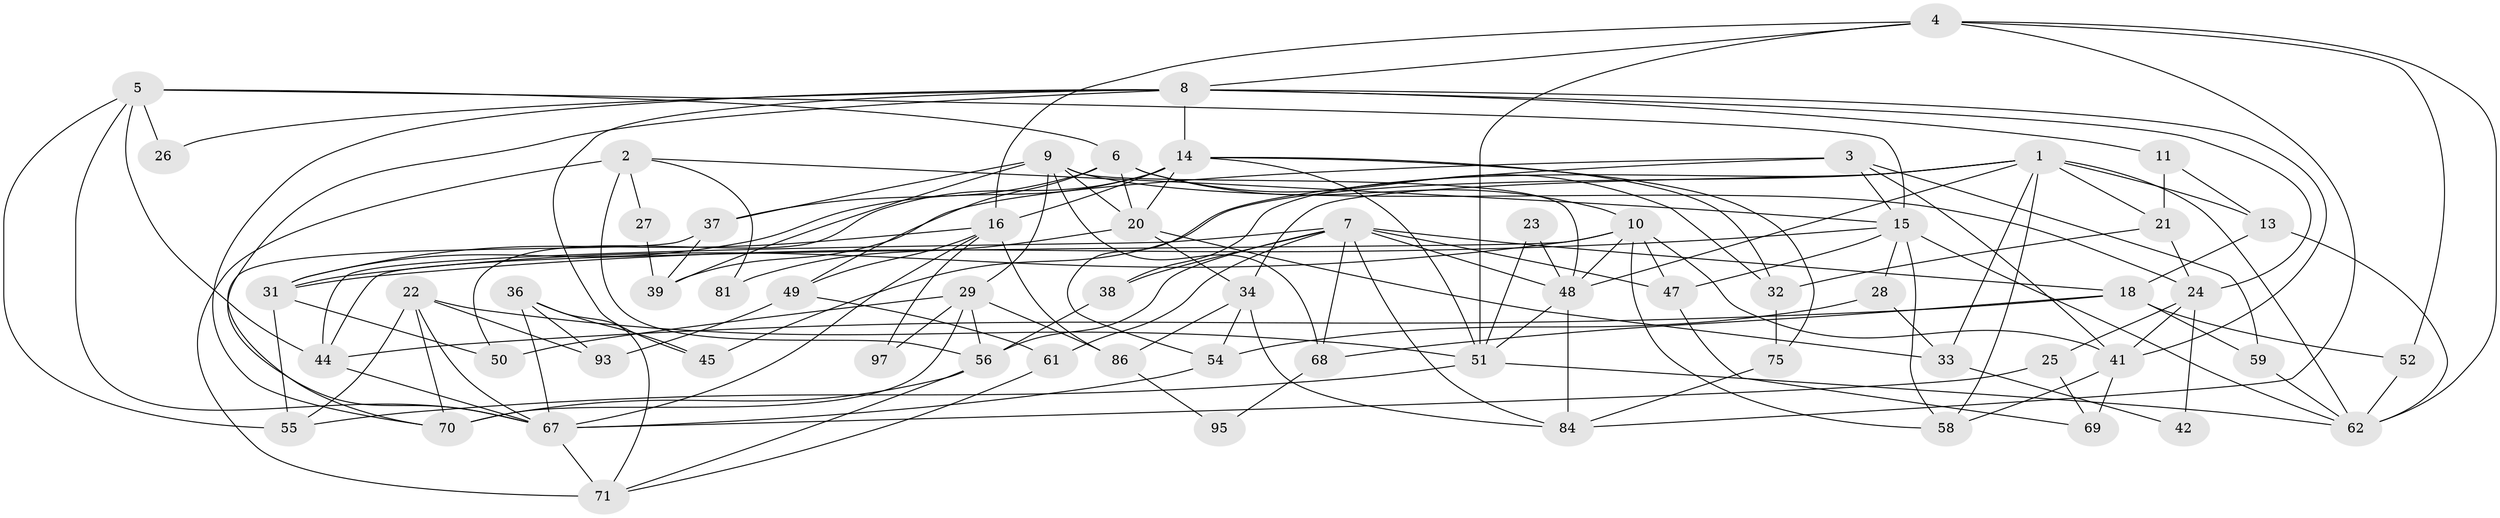 // original degree distribution, {4: 0.3711340206185567, 6: 0.061855670103092786, 5: 0.14432989690721648, 2: 0.12371134020618557, 7: 0.041237113402061855, 3: 0.23711340206185566, 9: 0.010309278350515464, 8: 0.010309278350515464}
// Generated by graph-tools (version 1.1) at 2025/11/02/27/25 16:11:17]
// undirected, 63 vertices, 150 edges
graph export_dot {
graph [start="1"]
  node [color=gray90,style=filled];
  1 [super="+12"];
  2;
  3;
  4 [super="+17"];
  5 [super="+57"];
  6 [super="+90"];
  7 [super="+43"];
  8 [super="+91"];
  9 [super="+19"];
  10 [super="+30"];
  11;
  13 [super="+73"];
  14 [super="+64"];
  15 [super="+83"];
  16 [super="+35"];
  18 [super="+80"];
  20 [super="+66"];
  21 [super="+65"];
  22 [super="+63"];
  23;
  24 [super="+40"];
  25;
  26;
  27;
  28 [super="+79"];
  29 [super="+77"];
  31 [super="+85"];
  32;
  33;
  34 [super="+46"];
  36;
  37 [super="+78"];
  38;
  39;
  41;
  42;
  44;
  45 [super="+53"];
  47;
  48 [super="+96"];
  49;
  50;
  51 [super="+82"];
  52;
  54 [super="+60"];
  55;
  56 [super="+76"];
  58;
  59;
  61;
  62 [super="+72"];
  67 [super="+94"];
  68;
  69 [super="+89"];
  70 [super="+87"];
  71 [super="+74"];
  75;
  81;
  84 [super="+88"];
  86 [super="+92"];
  93;
  95;
  97;
  1 -- 62 [weight=3];
  1 -- 58;
  1 -- 33;
  1 -- 34;
  1 -- 38;
  1 -- 13;
  1 -- 48;
  1 -- 21;
  1 -- 45;
  2 -- 56;
  2 -- 27;
  2 -- 71 [weight=2];
  2 -- 81;
  2 -- 15;
  3 -- 59;
  3 -- 41;
  3 -- 15;
  3 -- 39;
  3 -- 54;
  4 -- 51;
  4 -- 16;
  4 -- 52;
  4 -- 84;
  4 -- 8;
  4 -- 62;
  5 -- 67;
  5 -- 55;
  5 -- 26;
  5 -- 44;
  5 -- 15;
  5 -- 6;
  6 -- 32;
  6 -- 20;
  6 -- 37 [weight=2];
  6 -- 49;
  6 -- 10;
  7 -- 61;
  7 -- 38;
  7 -- 68;
  7 -- 18;
  7 -- 56;
  7 -- 44;
  7 -- 47;
  7 -- 48;
  7 -- 84;
  8 -- 24;
  8 -- 14;
  8 -- 26;
  8 -- 41;
  8 -- 45;
  8 -- 67;
  8 -- 11;
  8 -- 70;
  9 -- 29;
  9 -- 24;
  9 -- 48;
  9 -- 68;
  9 -- 20;
  9 -- 39;
  9 -- 37;
  10 -- 44;
  10 -- 58;
  10 -- 41;
  10 -- 48;
  10 -- 47;
  10 -- 31;
  11 -- 21;
  11 -- 13;
  13 -- 18;
  13 -- 62;
  14 -- 31;
  14 -- 75;
  14 -- 32;
  14 -- 50;
  14 -- 51;
  14 -- 20;
  14 -- 16;
  15 -- 58;
  15 -- 62;
  15 -- 47;
  15 -- 31;
  15 -- 28;
  16 -- 97;
  16 -- 86;
  16 -- 49;
  16 -- 67;
  16 -- 31;
  18 -- 52;
  18 -- 59;
  18 -- 68;
  18 -- 44;
  20 -- 81;
  20 -- 33;
  20 -- 34;
  21 -- 24;
  21 -- 32;
  22 -- 67;
  22 -- 51;
  22 -- 93;
  22 -- 55;
  22 -- 70;
  23 -- 48;
  23 -- 51;
  24 -- 25;
  24 -- 42;
  24 -- 41;
  25 -- 69;
  25 -- 67;
  27 -- 39;
  28 -- 33;
  28 -- 54 [weight=2];
  29 -- 70 [weight=2];
  29 -- 86 [weight=2];
  29 -- 97;
  29 -- 50;
  29 -- 56;
  31 -- 50;
  31 -- 55;
  32 -- 75;
  33 -- 42;
  34 -- 86;
  34 -- 84;
  34 -- 54;
  36 -- 67;
  36 -- 45;
  36 -- 93;
  36 -- 71;
  37 -- 70;
  37 -- 39;
  38 -- 56;
  41 -- 58;
  41 -- 69 [weight=2];
  44 -- 67;
  47 -- 69;
  48 -- 84;
  48 -- 51;
  49 -- 61;
  49 -- 93;
  51 -- 55;
  51 -- 62;
  52 -- 62;
  54 -- 67;
  56 -- 70;
  56 -- 71;
  59 -- 62;
  61 -- 71;
  67 -- 71;
  68 -- 95;
  75 -- 84;
  86 -- 95;
}
